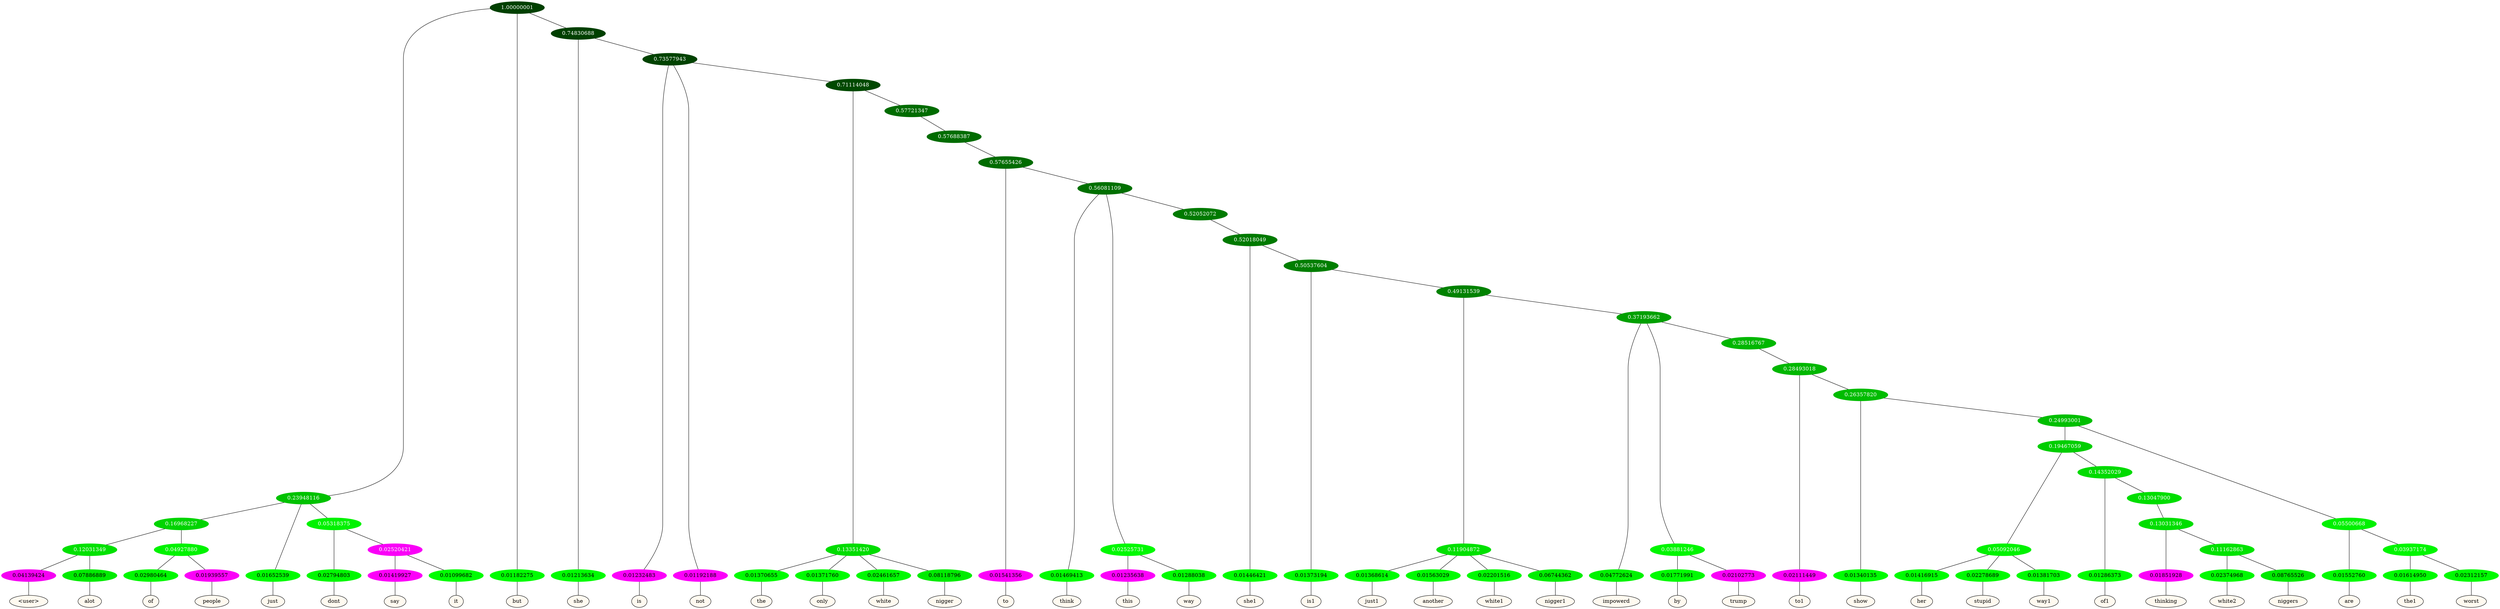 graph {
	node [format=png height=0.15 nodesep=0.001 ordering=out overlap=prism overlap_scaling=0.01 ranksep=0.001 ratio=0.2 style=filled width=0.15]
	{
		rank=same
		a_w_16 [label="\<user\>" color=black fillcolor=floralwhite style="filled,solid"]
		a_w_17 [label=alot color=black fillcolor=floralwhite style="filled,solid"]
		a_w_18 [label=of color=black fillcolor=floralwhite style="filled,solid"]
		a_w_19 [label=people color=black fillcolor=floralwhite style="filled,solid"]
		a_w_5 [label=just color=black fillcolor=floralwhite style="filled,solid"]
		a_w_11 [label=dont color=black fillcolor=floralwhite style="filled,solid"]
		a_w_20 [label=say color=black fillcolor=floralwhite style="filled,solid"]
		a_w_21 [label=it color=black fillcolor=floralwhite style="filled,solid"]
		a_w_2 [label=but color=black fillcolor=floralwhite style="filled,solid"]
		a_w_7 [label=she color=black fillcolor=floralwhite style="filled,solid"]
		a_w_13 [label=is color=black fillcolor=floralwhite style="filled,solid"]
		a_w_14 [label=not color=black fillcolor=floralwhite style="filled,solid"]
		a_w_24 [label=the color=black fillcolor=floralwhite style="filled,solid"]
		a_w_25 [label=only color=black fillcolor=floralwhite style="filled,solid"]
		a_w_26 [label=white color=black fillcolor=floralwhite style="filled,solid"]
		a_w_27 [label=nigger color=black fillcolor=floralwhite style="filled,solid"]
		a_w_30 [label=to color=black fillcolor=floralwhite style="filled,solid"]
		a_w_32 [label=think color=black fillcolor=floralwhite style="filled,solid"]
		a_w_35 [label=this color=black fillcolor=floralwhite style="filled,solid"]
		a_w_36 [label=way color=black fillcolor=floralwhite style="filled,solid"]
		a_w_38 [label=she1 color=black fillcolor=floralwhite style="filled,solid"]
		a_w_40 [label=is1 color=black fillcolor=floralwhite style="filled,solid"]
		a_w_44 [label=just1 color=black fillcolor=floralwhite style="filled,solid"]
		a_w_45 [label=another color=black fillcolor=floralwhite style="filled,solid"]
		a_w_46 [label=white1 color=black fillcolor=floralwhite style="filled,solid"]
		a_w_47 [label=nigger1 color=black fillcolor=floralwhite style="filled,solid"]
		a_w_48 [label=impowerd color=black fillcolor=floralwhite style="filled,solid"]
		a_w_51 [label=by color=black fillcolor=floralwhite style="filled,solid"]
		a_w_52 [label=trump color=black fillcolor=floralwhite style="filled,solid"]
		a_w_54 [label=to1 color=black fillcolor=floralwhite style="filled,solid"]
		a_w_56 [label=show color=black fillcolor=floralwhite style="filled,solid"]
		a_w_64 [label=her color=black fillcolor=floralwhite style="filled,solid"]
		a_w_65 [label=stupid color=black fillcolor=floralwhite style="filled,solid"]
		a_w_66 [label=way1 color=black fillcolor=floralwhite style="filled,solid"]
		a_w_67 [label=of1 color=black fillcolor=floralwhite style="filled,solid"]
		a_w_72 [label=thinking color=black fillcolor=floralwhite style="filled,solid"]
		a_w_74 [label=white2 color=black fillcolor=floralwhite style="filled,solid"]
		a_w_75 [label=niggers color=black fillcolor=floralwhite style="filled,solid"]
		a_w_62 [label=are color=black fillcolor=floralwhite style="filled,solid"]
		a_w_69 [label=the1 color=black fillcolor=floralwhite style="filled,solid"]
		a_w_70 [label=worst color=black fillcolor=floralwhite style="filled,solid"]
	}
	a_n_16 -- a_w_16
	a_n_17 -- a_w_17
	a_n_18 -- a_w_18
	a_n_19 -- a_w_19
	a_n_5 -- a_w_5
	a_n_11 -- a_w_11
	a_n_20 -- a_w_20
	a_n_21 -- a_w_21
	a_n_2 -- a_w_2
	a_n_7 -- a_w_7
	a_n_13 -- a_w_13
	a_n_14 -- a_w_14
	a_n_24 -- a_w_24
	a_n_25 -- a_w_25
	a_n_26 -- a_w_26
	a_n_27 -- a_w_27
	a_n_30 -- a_w_30
	a_n_32 -- a_w_32
	a_n_35 -- a_w_35
	a_n_36 -- a_w_36
	a_n_38 -- a_w_38
	a_n_40 -- a_w_40
	a_n_44 -- a_w_44
	a_n_45 -- a_w_45
	a_n_46 -- a_w_46
	a_n_47 -- a_w_47
	a_n_48 -- a_w_48
	a_n_51 -- a_w_51
	a_n_52 -- a_w_52
	a_n_54 -- a_w_54
	a_n_56 -- a_w_56
	a_n_64 -- a_w_64
	a_n_65 -- a_w_65
	a_n_66 -- a_w_66
	a_n_67 -- a_w_67
	a_n_72 -- a_w_72
	a_n_74 -- a_w_74
	a_n_75 -- a_w_75
	a_n_62 -- a_w_62
	a_n_69 -- a_w_69
	a_n_70 -- a_w_70
	{
		rank=same
		a_n_16 [label=0.04139424 color="0.835 1.000 0.959" fontcolor=black]
		a_n_17 [label=0.07886889 color="0.334 1.000 0.921" fontcolor=black]
		a_n_18 [label=0.02980464 color="0.334 1.000 0.970" fontcolor=black]
		a_n_19 [label=0.01939557 color="0.835 1.000 0.981" fontcolor=black]
		a_n_5 [label=0.01652539 color="0.334 1.000 0.983" fontcolor=black]
		a_n_11 [label=0.02794803 color="0.334 1.000 0.972" fontcolor=black]
		a_n_20 [label=0.01419927 color="0.835 1.000 0.986" fontcolor=black]
		a_n_21 [label=0.01099682 color="0.334 1.000 0.989" fontcolor=black]
		a_n_2 [label=0.01182275 color="0.334 1.000 0.988" fontcolor=black]
		a_n_7 [label=0.01213634 color="0.334 1.000 0.988" fontcolor=black]
		a_n_13 [label=0.01232483 color="0.835 1.000 0.988" fontcolor=black]
		a_n_14 [label=0.01192188 color="0.835 1.000 0.988" fontcolor=black]
		a_n_24 [label=0.01370655 color="0.334 1.000 0.986" fontcolor=black]
		a_n_25 [label=0.01371760 color="0.334 1.000 0.986" fontcolor=black]
		a_n_26 [label=0.02461657 color="0.334 1.000 0.975" fontcolor=black]
		a_n_27 [label=0.08118796 color="0.334 1.000 0.919" fontcolor=black]
		a_n_30 [label=0.01541356 color="0.835 1.000 0.985" fontcolor=black]
		a_n_32 [label=0.01469413 color="0.334 1.000 0.985" fontcolor=black]
		a_n_35 [label=0.01235638 color="0.835 1.000 0.988" fontcolor=black]
		a_n_36 [label=0.01288038 color="0.334 1.000 0.987" fontcolor=black]
		a_n_38 [label=0.01446421 color="0.334 1.000 0.986" fontcolor=black]
		a_n_40 [label=0.01373194 color="0.334 1.000 0.986" fontcolor=black]
		a_n_44 [label=0.01368614 color="0.334 1.000 0.986" fontcolor=black]
		a_n_45 [label=0.01563029 color="0.334 1.000 0.984" fontcolor=black]
		a_n_46 [label=0.02201516 color="0.334 1.000 0.978" fontcolor=black]
		a_n_47 [label=0.06744362 color="0.334 1.000 0.933" fontcolor=black]
		a_n_48 [label=0.04772624 color="0.334 1.000 0.952" fontcolor=black]
		a_n_51 [label=0.01771991 color="0.334 1.000 0.982" fontcolor=black]
		a_n_52 [label=0.02102773 color="0.835 1.000 0.979" fontcolor=black]
		a_n_54 [label=0.02111449 color="0.835 1.000 0.979" fontcolor=black]
		a_n_56 [label=0.01340135 color="0.334 1.000 0.987" fontcolor=black]
		a_n_64 [label=0.01416915 color="0.334 1.000 0.986" fontcolor=black]
		a_n_65 [label=0.02278689 color="0.334 1.000 0.977" fontcolor=black]
		a_n_66 [label=0.01381703 color="0.334 1.000 0.986" fontcolor=black]
		a_n_67 [label=0.01286373 color="0.334 1.000 0.987" fontcolor=black]
		a_n_72 [label=0.01851928 color="0.835 1.000 0.981" fontcolor=black]
		a_n_74 [label=0.02374968 color="0.334 1.000 0.976" fontcolor=black]
		a_n_75 [label=0.08765526 color="0.334 1.000 0.912" fontcolor=black]
		a_n_62 [label=0.01552760 color="0.334 1.000 0.984" fontcolor=black]
		a_n_69 [label=0.01614950 color="0.334 1.000 0.984" fontcolor=black]
		a_n_70 [label=0.02312157 color="0.334 1.000 0.977" fontcolor=black]
	}
	a_n_0 [label=1.00000001 color="0.334 1.000 0.250" fontcolor=grey99]
	a_n_1 [label=0.23948116 color="0.334 1.000 0.761" fontcolor=grey99]
	a_n_0 -- a_n_1
	a_n_0 -- a_n_2
	a_n_3 [label=0.74830688 color="0.334 1.000 0.252" fontcolor=grey99]
	a_n_0 -- a_n_3
	a_n_4 [label=0.16968227 color="0.334 1.000 0.830" fontcolor=grey99]
	a_n_1 -- a_n_4
	a_n_1 -- a_n_5
	a_n_6 [label=0.05318375 color="0.334 1.000 0.947" fontcolor=grey99]
	a_n_1 -- a_n_6
	a_n_3 -- a_n_7
	a_n_8 [label=0.73577943 color="0.334 1.000 0.264" fontcolor=grey99]
	a_n_3 -- a_n_8
	a_n_9 [label=0.12031349 color="0.334 1.000 0.880" fontcolor=grey99]
	a_n_4 -- a_n_9
	a_n_10 [label=0.04927880 color="0.334 1.000 0.951" fontcolor=grey99]
	a_n_4 -- a_n_10
	a_n_6 -- a_n_11
	a_n_12 [label=0.02520421 color="0.835 1.000 0.975" fontcolor=grey99]
	a_n_6 -- a_n_12
	a_n_8 -- a_n_13
	a_n_8 -- a_n_14
	a_n_15 [label=0.71114048 color="0.334 1.000 0.289" fontcolor=grey99]
	a_n_8 -- a_n_15
	a_n_9 -- a_n_16
	a_n_9 -- a_n_17
	a_n_10 -- a_n_18
	a_n_10 -- a_n_19
	a_n_12 -- a_n_20
	a_n_12 -- a_n_21
	a_n_22 [label=0.13351420 color="0.334 1.000 0.866" fontcolor=grey99]
	a_n_15 -- a_n_22
	a_n_23 [label=0.57721347 color="0.334 1.000 0.423" fontcolor=grey99]
	a_n_15 -- a_n_23
	a_n_22 -- a_n_24
	a_n_22 -- a_n_25
	a_n_22 -- a_n_26
	a_n_22 -- a_n_27
	a_n_28 [label=0.57688387 color="0.334 1.000 0.423" fontcolor=grey99]
	a_n_23 -- a_n_28
	a_n_29 [label=0.57655426 color="0.334 1.000 0.423" fontcolor=grey99]
	a_n_28 -- a_n_29
	a_n_29 -- a_n_30
	a_n_31 [label=0.56081109 color="0.334 1.000 0.439" fontcolor=grey99]
	a_n_29 -- a_n_31
	a_n_31 -- a_n_32
	a_n_33 [label=0.02525731 color="0.334 1.000 0.975" fontcolor=grey99]
	a_n_31 -- a_n_33
	a_n_34 [label=0.52052072 color="0.334 1.000 0.479" fontcolor=grey99]
	a_n_31 -- a_n_34
	a_n_33 -- a_n_35
	a_n_33 -- a_n_36
	a_n_37 [label=0.52018049 color="0.334 1.000 0.480" fontcolor=grey99]
	a_n_34 -- a_n_37
	a_n_37 -- a_n_38
	a_n_39 [label=0.50537604 color="0.334 1.000 0.495" fontcolor=grey99]
	a_n_37 -- a_n_39
	a_n_39 -- a_n_40
	a_n_41 [label=0.49131539 color="0.334 1.000 0.509" fontcolor=grey99]
	a_n_39 -- a_n_41
	a_n_42 [label=0.11904872 color="0.334 1.000 0.881" fontcolor=grey99]
	a_n_41 -- a_n_42
	a_n_43 [label=0.37193662 color="0.334 1.000 0.628" fontcolor=grey99]
	a_n_41 -- a_n_43
	a_n_42 -- a_n_44
	a_n_42 -- a_n_45
	a_n_42 -- a_n_46
	a_n_42 -- a_n_47
	a_n_43 -- a_n_48
	a_n_49 [label=0.03881246 color="0.334 1.000 0.961" fontcolor=grey99]
	a_n_43 -- a_n_49
	a_n_50 [label=0.28516767 color="0.334 1.000 0.715" fontcolor=grey99]
	a_n_43 -- a_n_50
	a_n_49 -- a_n_51
	a_n_49 -- a_n_52
	a_n_53 [label=0.28493018 color="0.334 1.000 0.715" fontcolor=grey99]
	a_n_50 -- a_n_53
	a_n_53 -- a_n_54
	a_n_55 [label=0.26357820 color="0.334 1.000 0.736" fontcolor=grey99]
	a_n_53 -- a_n_55
	a_n_55 -- a_n_56
	a_n_57 [label=0.24993001 color="0.334 1.000 0.750" fontcolor=grey99]
	a_n_55 -- a_n_57
	a_n_58 [label=0.19467059 color="0.334 1.000 0.805" fontcolor=grey99]
	a_n_57 -- a_n_58
	a_n_59 [label=0.05500668 color="0.334 1.000 0.945" fontcolor=grey99]
	a_n_57 -- a_n_59
	a_n_60 [label=0.05092046 color="0.334 1.000 0.949" fontcolor=grey99]
	a_n_58 -- a_n_60
	a_n_61 [label=0.14352029 color="0.334 1.000 0.856" fontcolor=grey99]
	a_n_58 -- a_n_61
	a_n_59 -- a_n_62
	a_n_63 [label=0.03937174 color="0.334 1.000 0.961" fontcolor=grey99]
	a_n_59 -- a_n_63
	a_n_60 -- a_n_64
	a_n_60 -- a_n_65
	a_n_60 -- a_n_66
	a_n_61 -- a_n_67
	a_n_68 [label=0.13047900 color="0.334 1.000 0.870" fontcolor=grey99]
	a_n_61 -- a_n_68
	a_n_63 -- a_n_69
	a_n_63 -- a_n_70
	a_n_71 [label=0.13031346 color="0.334 1.000 0.870" fontcolor=grey99]
	a_n_68 -- a_n_71
	a_n_71 -- a_n_72
	a_n_73 [label=0.11162863 color="0.334 1.000 0.888" fontcolor=grey99]
	a_n_71 -- a_n_73
	a_n_73 -- a_n_74
	a_n_73 -- a_n_75
}
